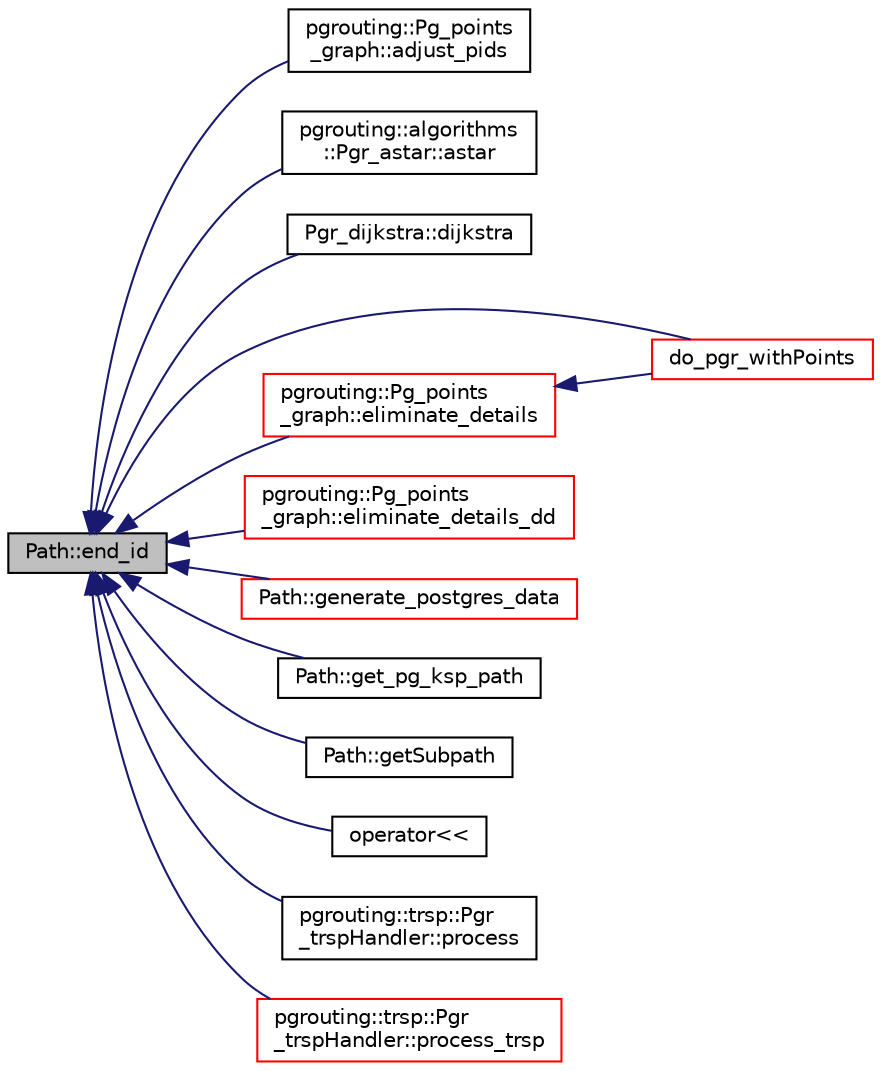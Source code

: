 digraph "Path::end_id"
{
  edge [fontname="Helvetica",fontsize="10",labelfontname="Helvetica",labelfontsize="10"];
  node [fontname="Helvetica",fontsize="10",shape=record];
  rankdir="LR";
  Node83 [label="Path::end_id",height=0.2,width=0.4,color="black", fillcolor="grey75", style="filled", fontcolor="black"];
  Node83 -> Node84 [dir="back",color="midnightblue",fontsize="10",style="solid",fontname="Helvetica"];
  Node84 [label="pgrouting::Pg_points\l_graph::adjust_pids",height=0.2,width=0.4,color="black", fillcolor="white", style="filled",URL="$classpgrouting_1_1Pg__points__graph.html#a1daf3e5eb10e11a86029ba839cb3ec64"];
  Node83 -> Node85 [dir="back",color="midnightblue",fontsize="10",style="solid",fontname="Helvetica"];
  Node85 [label="pgrouting::algorithms\l::Pgr_astar::astar",height=0.2,width=0.4,color="black", fillcolor="white", style="filled",URL="$classpgrouting_1_1algorithms_1_1Pgr__astar.html#a187eb488ab36784f3d5e36b30b3cfe0f",tooltip="astar 1 to many "];
  Node83 -> Node86 [dir="back",color="midnightblue",fontsize="10",style="solid",fontname="Helvetica"];
  Node86 [label="Pgr_dijkstra::dijkstra",height=0.2,width=0.4,color="black", fillcolor="white", style="filled",URL="$classPgr__dijkstra.html#ab5850609cf634ae84a7a0e8d3bedcb0a",tooltip="Dijkstra 1 to many. "];
  Node83 -> Node87 [dir="back",color="midnightblue",fontsize="10",style="solid",fontname="Helvetica"];
  Node87 [label="do_pgr_withPoints",height=0.2,width=0.4,color="red", fillcolor="white", style="filled",URL="$withPoints__driver_8h.html#a21c2758706c9735f75143b96fe93defd"];
  Node83 -> Node90 [dir="back",color="midnightblue",fontsize="10",style="solid",fontname="Helvetica"];
  Node90 [label="pgrouting::Pg_points\l_graph::eliminate_details",height=0.2,width=0.4,color="red", fillcolor="white", style="filled",URL="$classpgrouting_1_1Pg__points__graph.html#a3116d404b1aeab4255b83a96c040686c"];
  Node90 -> Node87 [dir="back",color="midnightblue",fontsize="10",style="solid",fontname="Helvetica"];
  Node83 -> Node94 [dir="back",color="midnightblue",fontsize="10",style="solid",fontname="Helvetica"];
  Node94 [label="pgrouting::Pg_points\l_graph::eliminate_details_dd",height=0.2,width=0.4,color="red", fillcolor="white", style="filled",URL="$classpgrouting_1_1Pg__points__graph.html#ad4eec360b2b5b8244d4bf927c03d6bb0"];
  Node83 -> Node98 [dir="back",color="midnightblue",fontsize="10",style="solid",fontname="Helvetica"];
  Node98 [label="Path::generate_postgres_data",height=0.2,width=0.4,color="red", fillcolor="white", style="filled",URL="$classPath.html#ae38559bd57054698fdcf9b4457dc2da4"];
  Node83 -> Node102 [dir="back",color="midnightblue",fontsize="10",style="solid",fontname="Helvetica"];
  Node102 [label="Path::get_pg_ksp_path",height=0.2,width=0.4,color="black", fillcolor="white", style="filled",URL="$classPath.html#a51f5ea1d0ab3190a188249de8a2b9222"];
  Node83 -> Node103 [dir="back",color="midnightblue",fontsize="10",style="solid",fontname="Helvetica"];
  Node103 [label="Path::getSubpath",height=0.2,width=0.4,color="black", fillcolor="white", style="filled",URL="$classPath.html#a6e915a3786eccd377d84a284b3152e2b"];
  Node83 -> Node104 [dir="back",color="midnightblue",fontsize="10",style="solid",fontname="Helvetica"];
  Node104 [label="operator\<\<",height=0.2,width=0.4,color="black", fillcolor="white", style="filled",URL="$basePath__SSEC_8cpp.html#aa16afa1050f3d97fc530c0ec237c1216"];
  Node83 -> Node105 [dir="back",color="midnightblue",fontsize="10",style="solid",fontname="Helvetica"];
  Node105 [label="pgrouting::trsp::Pgr\l_trspHandler::process",height=0.2,width=0.4,color="black", fillcolor="white", style="filled",URL="$classpgrouting_1_1trsp_1_1Pgr__trspHandler.html#aa9906883b4fdee00762ac1866329d0c2",tooltip="process "];
  Node83 -> Node106 [dir="back",color="midnightblue",fontsize="10",style="solid",fontname="Helvetica"];
  Node106 [label="pgrouting::trsp::Pgr\l_trspHandler::process_trsp",height=0.2,width=0.4,color="red", fillcolor="white", style="filled",URL="$classpgrouting_1_1trsp_1_1Pgr__trspHandler.html#a5d3b1ce02215d5c0ea5519e678b9c320"];
}
